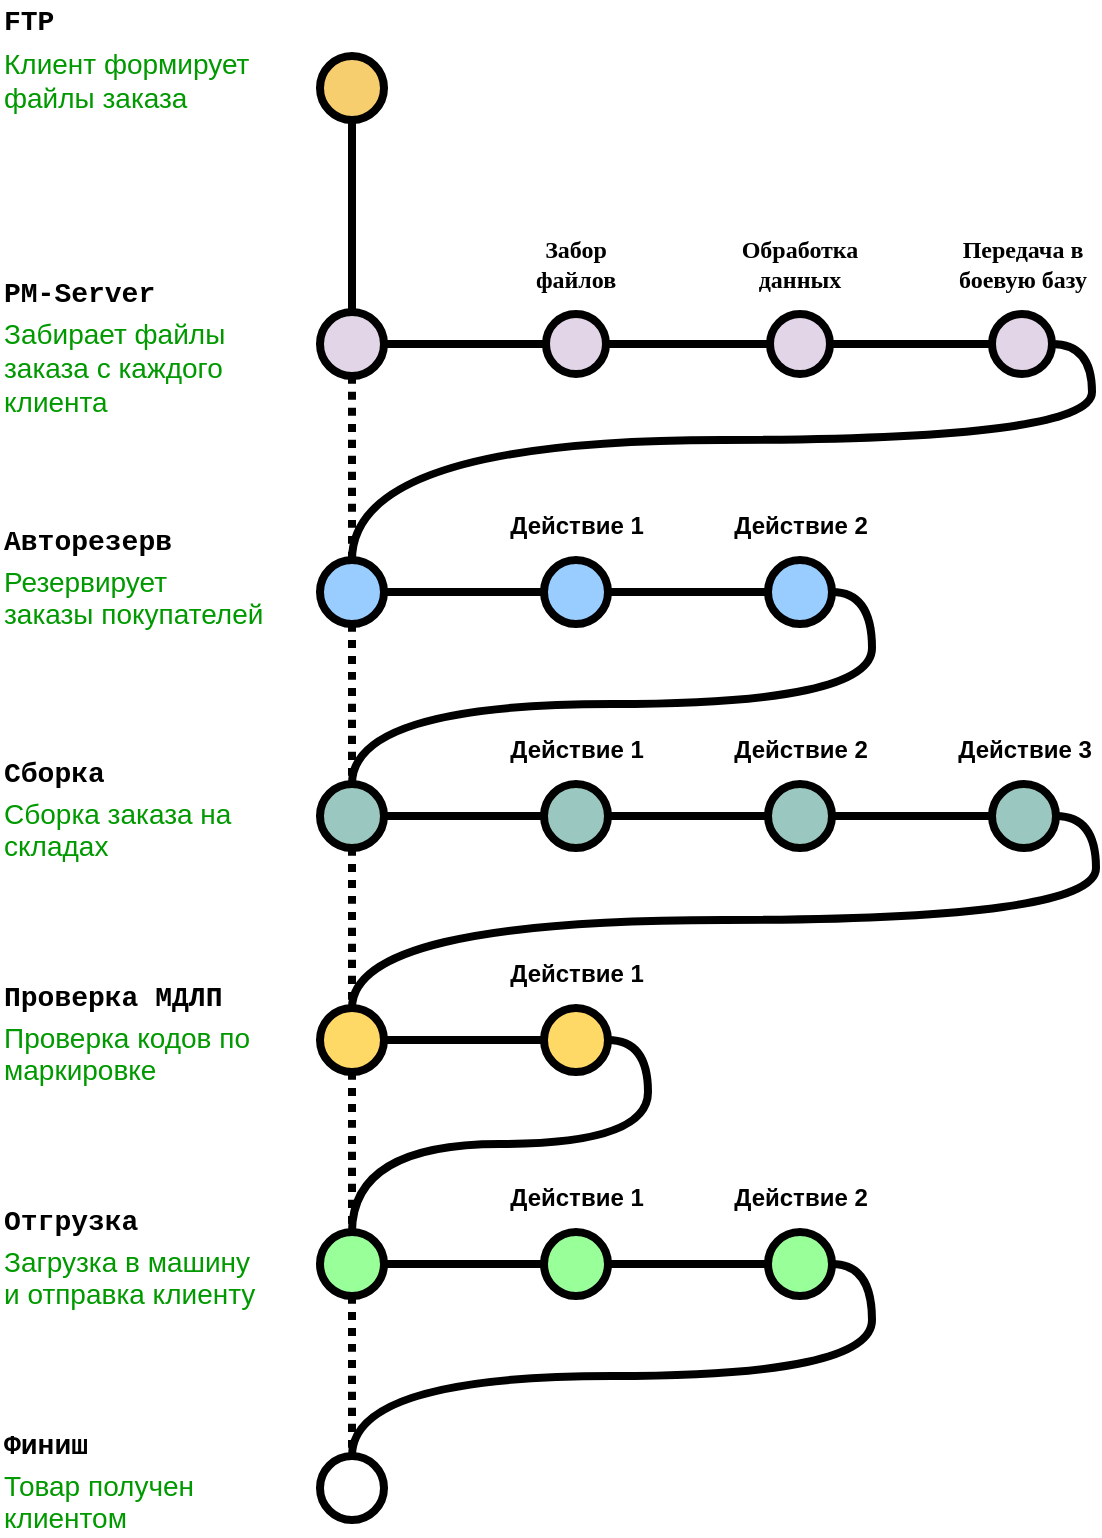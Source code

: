 <mxfile version="14.9.6" type="device"><diagram id="yPxyJZ8AM_hMuL3Unpa9" name="Грубая схема"><mxGraphModel dx="1422" dy="856" grid="1" gridSize="4" guides="1" tooltips="1" connect="1" arrows="1" fold="1" page="0" pageScale="1" pageWidth="1100" pageHeight="850" math="0" shadow="0"><root><mxCell id="0"/><mxCell id="1" parent="0"/><mxCell id="vpUcKyzryAdctb-0Flc_-11" value="" style="edgeStyle=orthogonalEdgeStyle;rounded=0;sketch=0;orthogonalLoop=1;jettySize=auto;html=1;curved=1;endArrow=none;endFill=0;strokeWidth=4;" edge="1" parent="1" source="vpUcKyzryAdctb-0Flc_-2" target="vpUcKyzryAdctb-0Flc_-10"><mxGeometry relative="1" as="geometry"/></mxCell><mxCell id="vpUcKyzryAdctb-0Flc_-2" value="" style="verticalLabelPosition=bottom;verticalAlign=top;html=1;strokeWidth=4;shape=mxgraph.flowchart.on-page_reference;plain-blue;gradientColor=none;strokeColor=#000000;sketch=0;fillColor=#F7CE6D;" vertex="1" parent="1"><mxGeometry x="272" y="384" width="32" height="32" as="geometry"/></mxCell><mxCell id="vpUcKyzryAdctb-0Flc_-4" value="FTP" style="text;html=1;strokeColor=none;fillColor=none;align=left;verticalAlign=middle;whiteSpace=wrap;overflow=hidden;fontSize=14;fontStyle=1;fontFamily=Courier New;" vertex="1" parent="1"><mxGeometry x="112" y="356" width="50" height="20" as="geometry"/></mxCell><mxCell id="vpUcKyzryAdctb-0Flc_-5" value="Клиент формирует файлы заказа" style="text;html=1;strokeColor=none;fillColor=none;align=left;verticalAlign=middle;whiteSpace=wrap;overflow=hidden;fontSize=14;fontStyle=0;fontColor=#009900;" vertex="1" parent="1"><mxGeometry x="112" y="376" width="132.25" height="40" as="geometry"/></mxCell><mxCell id="vpUcKyzryAdctb-0Flc_-15" value="" style="edgeStyle=orthogonalEdgeStyle;rounded=0;sketch=0;orthogonalLoop=1;jettySize=auto;html=1;endArrow=none;endFill=0;strokeWidth=4;elbow=vertical;curved=1;" edge="1" parent="1" source="vpUcKyzryAdctb-0Flc_-10" target="vpUcKyzryAdctb-0Flc_-14"><mxGeometry relative="1" as="geometry"><Array as="points"><mxPoint x="352" y="528"/></Array></mxGeometry></mxCell><mxCell id="vpUcKyzryAdctb-0Flc_-26" value="" style="edgeStyle=orthogonalEdgeStyle;curved=1;rounded=0;sketch=0;orthogonalLoop=1;jettySize=auto;html=1;fontFamily=Tahoma;fontSize=12;endArrow=none;endFill=0;strokeWidth=4;dashed=1;dashPattern=1 1;" edge="1" parent="1" source="vpUcKyzryAdctb-0Flc_-10" target="vpUcKyzryAdctb-0Flc_-25"><mxGeometry relative="1" as="geometry"/></mxCell><mxCell id="vpUcKyzryAdctb-0Flc_-10" value="" style="verticalLabelPosition=bottom;verticalAlign=top;html=1;strokeWidth=4;shape=mxgraph.flowchart.on-page_reference;plain-purple;gradientColor=none;strokeColor=#000000;" vertex="1" parent="1"><mxGeometry x="272" y="512" width="32" height="32" as="geometry"/></mxCell><mxCell id="vpUcKyzryAdctb-0Flc_-12" value="PM-Server" style="text;html=1;strokeColor=none;fillColor=none;align=left;verticalAlign=middle;whiteSpace=wrap;overflow=hidden;fontSize=14;fontStyle=1;fontFamily=Courier New;" vertex="1" parent="1"><mxGeometry x="112" y="492" width="112" height="20" as="geometry"/></mxCell><mxCell id="vpUcKyzryAdctb-0Flc_-13" value="Забирает файлы заказа с каждого клиента" style="text;html=1;strokeColor=none;fillColor=none;align=left;verticalAlign=middle;whiteSpace=wrap;overflow=hidden;fontSize=14;fontStyle=0;fontColor=#009900;" vertex="1" parent="1"><mxGeometry x="112" y="512" width="132.25" height="56" as="geometry"/></mxCell><mxCell id="vpUcKyzryAdctb-0Flc_-32" value="" style="edgeStyle=orthogonalEdgeStyle;curved=1;rounded=0;sketch=0;orthogonalLoop=1;jettySize=auto;html=1;fontFamily=Tahoma;fontSize=12;endArrow=none;endFill=0;strokeWidth=4;" edge="1" parent="1" source="vpUcKyzryAdctb-0Flc_-14" target="vpUcKyzryAdctb-0Flc_-31"><mxGeometry relative="1" as="geometry"/></mxCell><mxCell id="vpUcKyzryAdctb-0Flc_-14" value="Забор файлов" style="text;verticalLabelPosition=top;verticalAlign=bottom;html=1;strokeWidth=4;shape=mxgraph.flowchart.on-page_reference;plain-purple;gradientColor=none;strokeColor=#000000;align=center;horizontal=1;spacing=10;fontSize=12;sketch=0;fontFamily=Consolas;fontStyle=1;labelPosition=center;whiteSpace=wrap;" vertex="1" parent="1"><mxGeometry x="385" y="513" width="30" height="30" as="geometry"/></mxCell><mxCell id="vpUcKyzryAdctb-0Flc_-38" value="" style="edgeStyle=orthogonalEdgeStyle;curved=1;rounded=0;sketch=0;orthogonalLoop=1;jettySize=auto;html=1;fontFamily=Tahoma;fontSize=12;endArrow=none;endFill=0;strokeWidth=4;" edge="1" parent="1" source="vpUcKyzryAdctb-0Flc_-25" target="vpUcKyzryAdctb-0Flc_-37"><mxGeometry relative="1" as="geometry"/></mxCell><mxCell id="vpUcKyzryAdctb-0Flc_-44" value="" style="edgeStyle=orthogonalEdgeStyle;curved=1;rounded=0;sketch=0;orthogonalLoop=1;jettySize=auto;html=1;fontFamily=Tahoma;fontSize=12;endArrow=none;endFill=0;strokeWidth=4;dashed=1;dashPattern=1 1;" edge="1" parent="1" source="vpUcKyzryAdctb-0Flc_-25" target="vpUcKyzryAdctb-0Flc_-43"><mxGeometry relative="1" as="geometry"/></mxCell><mxCell id="vpUcKyzryAdctb-0Flc_-25" value="" style="verticalLabelPosition=bottom;verticalAlign=top;html=1;strokeWidth=4;shape=mxgraph.flowchart.on-page_reference;plain-purple;gradientColor=none;strokeColor=#000000;fillColor=#99CCFF;" vertex="1" parent="1"><mxGeometry x="272" y="636" width="32" height="32" as="geometry"/></mxCell><mxCell id="vpUcKyzryAdctb-0Flc_-29" value="Авторезерв" style="text;html=1;strokeColor=none;fillColor=none;align=left;verticalAlign=middle;whiteSpace=wrap;overflow=hidden;fontSize=14;fontStyle=1;fontFamily=Courier New;" vertex="1" parent="1"><mxGeometry x="112" y="616" width="112" height="20" as="geometry"/></mxCell><mxCell id="vpUcKyzryAdctb-0Flc_-30" value="Резервирует заказы покупателей" style="text;html=1;strokeColor=none;fillColor=none;align=left;verticalAlign=middle;whiteSpace=wrap;overflow=hidden;fontSize=14;fontStyle=0;fontColor=#009900;" vertex="1" parent="1"><mxGeometry x="112" y="636" width="132.25" height="36" as="geometry"/></mxCell><mxCell id="vpUcKyzryAdctb-0Flc_-34" value="" style="edgeStyle=orthogonalEdgeStyle;curved=1;rounded=0;sketch=0;orthogonalLoop=1;jettySize=auto;html=1;fontFamily=Tahoma;fontSize=12;endArrow=none;endFill=0;strokeWidth=4;" edge="1" parent="1" source="vpUcKyzryAdctb-0Flc_-31" target="vpUcKyzryAdctb-0Flc_-33"><mxGeometry relative="1" as="geometry"/></mxCell><mxCell id="vpUcKyzryAdctb-0Flc_-31" value="Обработка данных" style="text;verticalLabelPosition=top;verticalAlign=bottom;html=1;strokeWidth=4;shape=mxgraph.flowchart.on-page_reference;plain-purple;gradientColor=none;strokeColor=#000000;align=center;horizontal=1;spacing=10;fontSize=12;sketch=0;fontFamily=Consolas;fontStyle=1;labelPosition=center;whiteSpace=wrap;" vertex="1" parent="1"><mxGeometry x="497" y="513" width="30" height="30" as="geometry"/></mxCell><mxCell id="vpUcKyzryAdctb-0Flc_-47" style="edgeStyle=orthogonalEdgeStyle;curved=1;rounded=0;sketch=0;orthogonalLoop=1;jettySize=auto;html=1;exitX=1;exitY=0.5;exitDx=0;exitDy=0;exitPerimeter=0;entryX=0.5;entryY=0;entryDx=0;entryDy=0;entryPerimeter=0;fontFamily=Tahoma;fontSize=12;endArrow=none;endFill=0;strokeWidth=4;" edge="1" parent="1" source="vpUcKyzryAdctb-0Flc_-33" target="vpUcKyzryAdctb-0Flc_-25"><mxGeometry relative="1" as="geometry"><Array as="points"><mxPoint x="658" y="528"/><mxPoint x="658" y="576"/><mxPoint x="288" y="576"/></Array></mxGeometry></mxCell><mxCell id="vpUcKyzryAdctb-0Flc_-33" value="Передача в &lt;br&gt;боевую базу" style="text;verticalLabelPosition=top;verticalAlign=bottom;html=1;strokeWidth=4;shape=mxgraph.flowchart.on-page_reference;plain-purple;gradientColor=none;strokeColor=#000000;align=center;horizontal=1;spacing=10;fontSize=12;sketch=0;fontFamily=Consolas;fontStyle=1;labelPosition=center;" vertex="1" parent="1"><mxGeometry x="608" y="513" width="30" height="30" as="geometry"/></mxCell><mxCell id="vpUcKyzryAdctb-0Flc_-42" value="" style="edgeStyle=orthogonalEdgeStyle;curved=1;rounded=0;sketch=0;orthogonalLoop=1;jettySize=auto;html=1;fontFamily=Tahoma;fontSize=12;endArrow=none;endFill=0;strokeWidth=4;" edge="1" parent="1" source="vpUcKyzryAdctb-0Flc_-37" target="vpUcKyzryAdctb-0Flc_-41"><mxGeometry relative="1" as="geometry"/></mxCell><mxCell id="vpUcKyzryAdctb-0Flc_-37" value="&lt;b&gt;Действие 1&lt;/b&gt;" style="verticalLabelPosition=top;verticalAlign=bottom;html=1;strokeWidth=4;shape=mxgraph.flowchart.on-page_reference;plain-purple;gradientColor=none;strokeColor=#000000;labelPosition=center;align=center;spacing=10;fillColor=#99CCFF;" vertex="1" parent="1"><mxGeometry x="384" y="636" width="32" height="32" as="geometry"/></mxCell><mxCell id="vpUcKyzryAdctb-0Flc_-46" style="edgeStyle=orthogonalEdgeStyle;curved=1;rounded=0;sketch=0;orthogonalLoop=1;jettySize=auto;html=1;exitX=1;exitY=0.5;exitDx=0;exitDy=0;exitPerimeter=0;entryX=0.5;entryY=0;entryDx=0;entryDy=0;entryPerimeter=0;fontFamily=Tahoma;fontSize=12;endArrow=none;endFill=0;strokeWidth=4;" edge="1" parent="1" source="vpUcKyzryAdctb-0Flc_-41" target="vpUcKyzryAdctb-0Flc_-43"><mxGeometry relative="1" as="geometry"/></mxCell><mxCell id="vpUcKyzryAdctb-0Flc_-41" value="&lt;b&gt;Действие 2&lt;/b&gt;" style="verticalLabelPosition=top;verticalAlign=bottom;html=1;strokeWidth=4;shape=mxgraph.flowchart.on-page_reference;plain-purple;gradientColor=none;strokeColor=#000000;labelPosition=center;align=center;spacing=10;fillColor=#99CCFF;" vertex="1" parent="1"><mxGeometry x="496" y="636" width="32" height="32" as="geometry"/></mxCell><mxCell id="vpUcKyzryAdctb-0Flc_-51" value="" style="edgeStyle=orthogonalEdgeStyle;curved=1;rounded=0;sketch=0;orthogonalLoop=1;jettySize=auto;html=1;fontFamily=Tahoma;fontSize=12;endArrow=none;endFill=0;strokeWidth=4;" edge="1" parent="1" source="vpUcKyzryAdctb-0Flc_-43" target="vpUcKyzryAdctb-0Flc_-50"><mxGeometry relative="1" as="geometry"/></mxCell><mxCell id="vpUcKyzryAdctb-0Flc_-57" value="" style="edgeStyle=orthogonalEdgeStyle;curved=1;rounded=0;sketch=0;orthogonalLoop=1;jettySize=auto;html=1;fontFamily=Tahoma;fontSize=12;endArrow=none;endFill=0;strokeWidth=4;dashed=1;dashPattern=1 1;" edge="1" parent="1" source="vpUcKyzryAdctb-0Flc_-43" target="vpUcKyzryAdctb-0Flc_-56"><mxGeometry relative="1" as="geometry"/></mxCell><mxCell id="vpUcKyzryAdctb-0Flc_-43" value="" style="verticalLabelPosition=bottom;verticalAlign=top;html=1;strokeWidth=4;shape=mxgraph.flowchart.on-page_reference;plain-purple;gradientColor=none;strokeColor=#000000;fillColor=#9AC7BF;" vertex="1" parent="1"><mxGeometry x="272" y="748" width="32" height="32" as="geometry"/></mxCell><mxCell id="vpUcKyzryAdctb-0Flc_-48" value="Сборка" style="text;html=1;strokeColor=none;fillColor=none;align=left;verticalAlign=middle;whiteSpace=wrap;overflow=hidden;fontSize=14;fontStyle=1;fontFamily=Courier New;" vertex="1" parent="1"><mxGeometry x="112" y="732" width="112" height="20" as="geometry"/></mxCell><mxCell id="vpUcKyzryAdctb-0Flc_-49" value="Сборка заказа на складах" style="text;html=1;strokeColor=none;fillColor=none;align=left;verticalAlign=middle;whiteSpace=wrap;overflow=hidden;fontSize=14;fontStyle=0;fontColor=#009900;" vertex="1" parent="1"><mxGeometry x="112" y="752" width="132.25" height="36" as="geometry"/></mxCell><mxCell id="vpUcKyzryAdctb-0Flc_-53" value="" style="edgeStyle=orthogonalEdgeStyle;curved=1;rounded=0;sketch=0;orthogonalLoop=1;jettySize=auto;html=1;fontFamily=Tahoma;fontSize=12;endArrow=none;endFill=0;strokeWidth=4;" edge="1" parent="1" source="vpUcKyzryAdctb-0Flc_-50" target="vpUcKyzryAdctb-0Flc_-52"><mxGeometry relative="1" as="geometry"/></mxCell><mxCell id="vpUcKyzryAdctb-0Flc_-50" value="Действие 1" style="verticalLabelPosition=top;verticalAlign=bottom;html=1;strokeWidth=4;shape=mxgraph.flowchart.on-page_reference;plain-purple;gradientColor=none;strokeColor=#000000;spacing=10;labelPosition=center;align=center;fontStyle=1;fillColor=#9AC7BF;" vertex="1" parent="1"><mxGeometry x="384" y="748" width="32" height="32" as="geometry"/></mxCell><mxCell id="vpUcKyzryAdctb-0Flc_-55" value="" style="edgeStyle=orthogonalEdgeStyle;curved=1;rounded=0;sketch=0;orthogonalLoop=1;jettySize=auto;html=1;fontFamily=Tahoma;fontSize=12;endArrow=none;endFill=0;strokeWidth=4;" edge="1" parent="1" source="vpUcKyzryAdctb-0Flc_-52" target="vpUcKyzryAdctb-0Flc_-54"><mxGeometry relative="1" as="geometry"/></mxCell><mxCell id="vpUcKyzryAdctb-0Flc_-52" value="Действие 2" style="verticalLabelPosition=top;verticalAlign=bottom;html=1;strokeWidth=4;shape=mxgraph.flowchart.on-page_reference;plain-purple;gradientColor=none;strokeColor=#000000;spacing=10;labelPosition=center;align=center;fontStyle=1;fillColor=#9AC7BF;" vertex="1" parent="1"><mxGeometry x="496" y="748" width="32" height="32" as="geometry"/></mxCell><mxCell id="vpUcKyzryAdctb-0Flc_-66" style="edgeStyle=orthogonalEdgeStyle;curved=1;rounded=0;sketch=0;orthogonalLoop=1;jettySize=auto;html=1;exitX=1;exitY=0.5;exitDx=0;exitDy=0;exitPerimeter=0;entryX=0.5;entryY=0;entryDx=0;entryDy=0;entryPerimeter=0;fontFamily=Tahoma;fontSize=12;endArrow=none;endFill=0;strokeWidth=4;" edge="1" parent="1" source="vpUcKyzryAdctb-0Flc_-54" target="vpUcKyzryAdctb-0Flc_-56"><mxGeometry relative="1" as="geometry"><Array as="points"><mxPoint x="660" y="764"/><mxPoint x="660" y="816"/><mxPoint x="288" y="816"/></Array></mxGeometry></mxCell><mxCell id="vpUcKyzryAdctb-0Flc_-54" value="Действие 3" style="verticalLabelPosition=top;verticalAlign=bottom;html=1;strokeWidth=4;shape=mxgraph.flowchart.on-page_reference;plain-purple;gradientColor=none;strokeColor=#000000;spacing=10;labelPosition=center;align=center;fontStyle=1;fillColor=#9AC7BF;" vertex="1" parent="1"><mxGeometry x="608" y="748" width="32" height="32" as="geometry"/></mxCell><mxCell id="vpUcKyzryAdctb-0Flc_-61" value="" style="edgeStyle=orthogonalEdgeStyle;curved=1;rounded=0;sketch=0;orthogonalLoop=1;jettySize=auto;html=1;fontFamily=Tahoma;fontSize=12;endArrow=none;endFill=0;strokeWidth=4;" edge="1" parent="1" source="vpUcKyzryAdctb-0Flc_-56" target="vpUcKyzryAdctb-0Flc_-60"><mxGeometry relative="1" as="geometry"/></mxCell><mxCell id="vpUcKyzryAdctb-0Flc_-63" value="" style="edgeStyle=orthogonalEdgeStyle;curved=1;rounded=0;sketch=0;orthogonalLoop=1;jettySize=auto;html=1;fontFamily=Tahoma;fontSize=12;endArrow=none;endFill=0;strokeWidth=4;dashed=1;dashPattern=1 1;" edge="1" parent="1" source="vpUcKyzryAdctb-0Flc_-56" target="vpUcKyzryAdctb-0Flc_-62"><mxGeometry relative="1" as="geometry"/></mxCell><mxCell id="vpUcKyzryAdctb-0Flc_-56" value="" style="verticalLabelPosition=bottom;verticalAlign=top;html=1;strokeWidth=4;shape=mxgraph.flowchart.on-page_reference;plain-purple;gradientColor=none;strokeColor=#000000;fillColor=#FFD966;" vertex="1" parent="1"><mxGeometry x="272" y="860" width="32" height="32" as="geometry"/></mxCell><mxCell id="vpUcKyzryAdctb-0Flc_-58" value="Проверка МДЛП" style="text;html=1;strokeColor=none;fillColor=none;align=left;verticalAlign=middle;whiteSpace=wrap;overflow=hidden;fontSize=14;fontStyle=1;fontFamily=Courier New;" vertex="1" parent="1"><mxGeometry x="112" y="844" width="128" height="20" as="geometry"/></mxCell><mxCell id="vpUcKyzryAdctb-0Flc_-59" value="Проверка кодов по маркировке" style="text;html=1;strokeColor=none;fillColor=none;align=left;verticalAlign=middle;whiteSpace=wrap;overflow=hidden;fontSize=14;fontStyle=0;fontColor=#009900;" vertex="1" parent="1"><mxGeometry x="112" y="864" width="132.25" height="36" as="geometry"/></mxCell><mxCell id="vpUcKyzryAdctb-0Flc_-67" style="edgeStyle=orthogonalEdgeStyle;curved=1;rounded=0;sketch=0;orthogonalLoop=1;jettySize=auto;html=1;exitX=1;exitY=0.5;exitDx=0;exitDy=0;exitPerimeter=0;entryX=0.5;entryY=0;entryDx=0;entryDy=0;entryPerimeter=0;fontFamily=Tahoma;fontSize=12;endArrow=none;endFill=0;strokeWidth=4;" edge="1" parent="1" source="vpUcKyzryAdctb-0Flc_-60" target="vpUcKyzryAdctb-0Flc_-62"><mxGeometry relative="1" as="geometry"><Array as="points"><mxPoint x="436" y="876"/><mxPoint x="436" y="928"/><mxPoint x="288" y="928"/></Array></mxGeometry></mxCell><mxCell id="vpUcKyzryAdctb-0Flc_-60" value="Действие 1" style="verticalLabelPosition=top;verticalAlign=bottom;html=1;strokeWidth=4;shape=mxgraph.flowchart.on-page_reference;plain-purple;gradientColor=none;strokeColor=#000000;fillColor=#FFD966;labelPosition=center;align=center;fontStyle=1;spacing=10;" vertex="1" parent="1"><mxGeometry x="384" y="860" width="32" height="32" as="geometry"/></mxCell><mxCell id="vpUcKyzryAdctb-0Flc_-69" value="" style="edgeStyle=orthogonalEdgeStyle;curved=1;rounded=0;sketch=0;orthogonalLoop=1;jettySize=auto;html=1;fontFamily=Tahoma;fontSize=12;endArrow=none;endFill=0;strokeWidth=4;" edge="1" parent="1" source="vpUcKyzryAdctb-0Flc_-62" target="vpUcKyzryAdctb-0Flc_-68"><mxGeometry relative="1" as="geometry"/></mxCell><mxCell id="vpUcKyzryAdctb-0Flc_-73" value="" style="edgeStyle=orthogonalEdgeStyle;curved=1;rounded=0;sketch=0;orthogonalLoop=1;jettySize=auto;html=1;fontFamily=Tahoma;fontSize=12;endArrow=none;endFill=0;strokeWidth=4;dashed=1;dashPattern=1 1;" edge="1" parent="1" source="vpUcKyzryAdctb-0Flc_-62" target="vpUcKyzryAdctb-0Flc_-72"><mxGeometry relative="1" as="geometry"/></mxCell><mxCell id="vpUcKyzryAdctb-0Flc_-62" value="" style="verticalLabelPosition=bottom;verticalAlign=top;html=1;strokeWidth=4;shape=mxgraph.flowchart.on-page_reference;plain-purple;gradientColor=none;strokeColor=#000000;fillColor=#99FF99;" vertex="1" parent="1"><mxGeometry x="272" y="972" width="32" height="32" as="geometry"/></mxCell><mxCell id="vpUcKyzryAdctb-0Flc_-64" value="Отгрузка" style="text;html=1;strokeColor=none;fillColor=none;align=left;verticalAlign=middle;whiteSpace=wrap;overflow=hidden;fontSize=14;fontStyle=1;fontFamily=Courier New;" vertex="1" parent="1"><mxGeometry x="112" y="956" width="128" height="20" as="geometry"/></mxCell><mxCell id="vpUcKyzryAdctb-0Flc_-65" value="Загрузка в машину и отправка клиенту" style="text;html=1;strokeColor=none;fillColor=none;align=left;verticalAlign=middle;whiteSpace=wrap;overflow=hidden;fontSize=14;fontStyle=0;fontColor=#009900;" vertex="1" parent="1"><mxGeometry x="112" y="976" width="132.25" height="36" as="geometry"/></mxCell><mxCell id="vpUcKyzryAdctb-0Flc_-71" value="" style="edgeStyle=orthogonalEdgeStyle;curved=1;rounded=0;sketch=0;orthogonalLoop=1;jettySize=auto;html=1;fontFamily=Tahoma;fontSize=12;endArrow=none;endFill=0;strokeWidth=4;" edge="1" parent="1" source="vpUcKyzryAdctb-0Flc_-68" target="vpUcKyzryAdctb-0Flc_-70"><mxGeometry relative="1" as="geometry"/></mxCell><mxCell id="vpUcKyzryAdctb-0Flc_-68" value="Действие 1" style="verticalLabelPosition=top;verticalAlign=bottom;html=1;strokeWidth=4;shape=mxgraph.flowchart.on-page_reference;plain-purple;gradientColor=none;strokeColor=#000000;fillColor=#99FF99;labelPosition=center;align=center;fontStyle=1;spacing=10;" vertex="1" parent="1"><mxGeometry x="384" y="972" width="32" height="32" as="geometry"/></mxCell><mxCell id="vpUcKyzryAdctb-0Flc_-74" style="edgeStyle=orthogonalEdgeStyle;curved=1;rounded=0;sketch=0;orthogonalLoop=1;jettySize=auto;html=1;exitX=1;exitY=0.5;exitDx=0;exitDy=0;exitPerimeter=0;entryX=0.5;entryY=0;entryDx=0;entryDy=0;entryPerimeter=0;fontFamily=Tahoma;fontSize=12;endArrow=none;endFill=0;strokeWidth=4;" edge="1" parent="1" source="vpUcKyzryAdctb-0Flc_-70" target="vpUcKyzryAdctb-0Flc_-72"><mxGeometry relative="1" as="geometry"/></mxCell><mxCell id="vpUcKyzryAdctb-0Flc_-70" value="Действие 2" style="verticalLabelPosition=top;verticalAlign=bottom;html=1;strokeWidth=4;shape=mxgraph.flowchart.on-page_reference;plain-purple;gradientColor=none;strokeColor=#000000;fillColor=#99FF99;labelPosition=center;align=center;fontStyle=1;spacing=10;" vertex="1" parent="1"><mxGeometry x="496" y="972" width="32" height="32" as="geometry"/></mxCell><mxCell id="vpUcKyzryAdctb-0Flc_-72" value="" style="verticalLabelPosition=bottom;verticalAlign=top;html=1;strokeWidth=4;shape=mxgraph.flowchart.on-page_reference;plain-purple;gradientColor=none;strokeColor=#000000;fillColor=none;" vertex="1" parent="1"><mxGeometry x="272" y="1084" width="32" height="32" as="geometry"/></mxCell><mxCell id="vpUcKyzryAdctb-0Flc_-75" value="Финиш" style="text;html=1;strokeColor=none;fillColor=none;align=left;verticalAlign=middle;whiteSpace=wrap;overflow=hidden;fontSize=14;fontStyle=1;fontFamily=Courier New;" vertex="1" parent="1"><mxGeometry x="112" y="1068" width="128" height="20" as="geometry"/></mxCell><mxCell id="vpUcKyzryAdctb-0Flc_-76" value="Товар получен клиентом" style="text;html=1;strokeColor=none;fillColor=none;align=left;verticalAlign=middle;whiteSpace=wrap;overflow=hidden;fontSize=14;fontStyle=0;fontColor=#009900;" vertex="1" parent="1"><mxGeometry x="112" y="1088" width="132.25" height="36" as="geometry"/></mxCell></root></mxGraphModel></diagram></mxfile>
